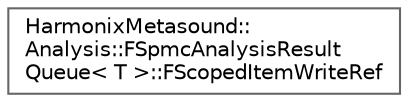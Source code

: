 digraph "Graphical Class Hierarchy"
{
 // INTERACTIVE_SVG=YES
 // LATEX_PDF_SIZE
  bgcolor="transparent";
  edge [fontname=Helvetica,fontsize=10,labelfontname=Helvetica,labelfontsize=10];
  node [fontname=Helvetica,fontsize=10,shape=box,height=0.2,width=0.4];
  rankdir="LR";
  Node0 [id="Node000000",label="HarmonixMetasound::\lAnalysis::FSpmcAnalysisResult\lQueue\< T \>::FScopedItemWriteRef",height=0.2,width=0.4,color="grey40", fillcolor="white", style="filled",URL="$df/dc6/classHarmonixMetasound_1_1Analysis_1_1FSpmcAnalysisResultQueue_1_1FScopedItemWriteRef.html",tooltip=" "];
}
